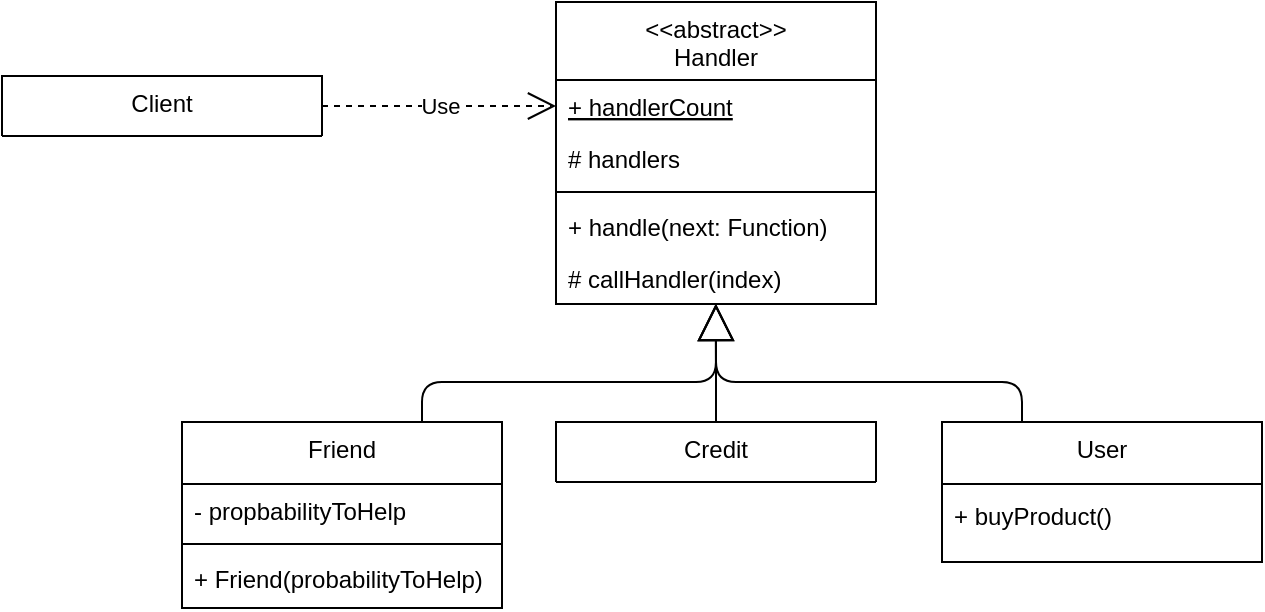 <mxfile version="12.8.4" type="device"><diagram id="C5RBs43oDa-KdzZeNtuy" name="Page-1"><mxGraphModel dx="1278" dy="575" grid="1" gridSize="10" guides="1" tooltips="1" connect="1" arrows="1" fold="1" page="1" pageScale="1" pageWidth="827" pageHeight="1169" math="0" shadow="0"><root><mxCell id="WIyWlLk6GJQsqaUBKTNV-0"/><mxCell id="WIyWlLk6GJQsqaUBKTNV-1" parent="WIyWlLk6GJQsqaUBKTNV-0"/><mxCell id="zkfFHV4jXpPFQw0GAbJ--17" value="&lt;&lt;abstract&gt;&gt;&#xA;Handler" style="swimlane;fontStyle=0;align=center;verticalAlign=top;childLayout=stackLayout;horizontal=1;startSize=39;horizontalStack=0;resizeParent=1;resizeLast=0;collapsible=1;marginBottom=0;rounded=0;shadow=0;strokeWidth=1;" parent="WIyWlLk6GJQsqaUBKTNV-1" vertex="1"><mxGeometry x="627" width="160" height="151" as="geometry"><mxRectangle x="550" y="140" width="160" height="26" as="alternateBounds"/></mxGeometry></mxCell><mxCell id="zkfFHV4jXpPFQw0GAbJ--18" value="+ handlerCount" style="text;align=left;verticalAlign=top;spacingLeft=4;spacingRight=4;overflow=hidden;rotatable=0;points=[[0,0.5],[1,0.5]];portConstraint=eastwest;fontStyle=4" parent="zkfFHV4jXpPFQw0GAbJ--17" vertex="1"><mxGeometry y="39" width="160" height="26" as="geometry"/></mxCell><mxCell id="xYGOMd8l2vETrf83tBWr-73" value="# handlers" style="text;align=left;verticalAlign=top;spacingLeft=4;spacingRight=4;overflow=hidden;rotatable=0;points=[[0,0.5],[1,0.5]];portConstraint=eastwest;fontStyle=0" vertex="1" parent="zkfFHV4jXpPFQw0GAbJ--17"><mxGeometry y="65" width="160" height="26" as="geometry"/></mxCell><mxCell id="zkfFHV4jXpPFQw0GAbJ--23" value="" style="line;html=1;strokeWidth=1;align=left;verticalAlign=middle;spacingTop=-1;spacingLeft=3;spacingRight=3;rotatable=0;labelPosition=right;points=[];portConstraint=eastwest;" parent="zkfFHV4jXpPFQw0GAbJ--17" vertex="1"><mxGeometry y="91" width="160" height="8" as="geometry"/></mxCell><mxCell id="zkfFHV4jXpPFQw0GAbJ--24" value="+ handle(next: Function)" style="text;align=left;verticalAlign=top;spacingLeft=4;spacingRight=4;overflow=hidden;rotatable=0;points=[[0,0.5],[1,0.5]];portConstraint=eastwest;" parent="zkfFHV4jXpPFQw0GAbJ--17" vertex="1"><mxGeometry y="99" width="160" height="26" as="geometry"/></mxCell><mxCell id="xYGOMd8l2vETrf83tBWr-74" value="# callHandler(index)" style="text;align=left;verticalAlign=top;spacingLeft=4;spacingRight=4;overflow=hidden;rotatable=0;points=[[0,0.5],[1,0.5]];portConstraint=eastwest;" vertex="1" parent="zkfFHV4jXpPFQw0GAbJ--17"><mxGeometry y="125" width="160" height="26" as="geometry"/></mxCell><mxCell id="xYGOMd8l2vETrf83tBWr-45" value="User" style="swimlane;fontStyle=0;align=center;verticalAlign=top;childLayout=stackLayout;horizontal=1;startSize=31;horizontalStack=0;resizeParent=1;resizeLast=0;collapsible=1;marginBottom=0;rounded=0;shadow=0;strokeWidth=1;" vertex="1" parent="WIyWlLk6GJQsqaUBKTNV-1"><mxGeometry x="820" y="210" width="160" height="70" as="geometry"><mxRectangle x="550" y="140" width="160" height="26" as="alternateBounds"/></mxGeometry></mxCell><mxCell id="xYGOMd8l2vETrf83tBWr-53" value="Credit" style="swimlane;fontStyle=0;align=center;verticalAlign=top;childLayout=stackLayout;horizontal=1;startSize=31;horizontalStack=0;resizeParent=1;resizeLast=0;collapsible=1;marginBottom=0;rounded=0;shadow=0;strokeWidth=1;" vertex="1" parent="WIyWlLk6GJQsqaUBKTNV-1"><mxGeometry x="627" y="210" width="160" height="30" as="geometry"><mxRectangle x="550" y="140" width="160" height="26" as="alternateBounds"/></mxGeometry></mxCell><mxCell id="xYGOMd8l2vETrf83tBWr-80" value="Friend" style="swimlane;fontStyle=0;align=center;verticalAlign=top;childLayout=stackLayout;horizontal=1;startSize=31;horizontalStack=0;resizeParent=1;resizeLast=0;collapsible=1;marginBottom=0;rounded=0;shadow=0;strokeWidth=1;" vertex="1" parent="WIyWlLk6GJQsqaUBKTNV-1"><mxGeometry x="440" y="210" width="160" height="93" as="geometry"><mxRectangle x="550" y="140" width="160" height="26" as="alternateBounds"/></mxGeometry></mxCell><mxCell id="xYGOMd8l2vETrf83tBWr-81" value="- propbabilityToHelp" style="text;align=left;verticalAlign=top;spacingLeft=4;spacingRight=4;overflow=hidden;rotatable=0;points=[[0,0.5],[1,0.5]];portConstraint=eastwest;" vertex="1" parent="xYGOMd8l2vETrf83tBWr-80"><mxGeometry y="31" width="160" height="26" as="geometry"/></mxCell><mxCell id="xYGOMd8l2vETrf83tBWr-82" value="" style="line;html=1;strokeWidth=1;align=left;verticalAlign=middle;spacingTop=-1;spacingLeft=3;spacingRight=3;rotatable=0;labelPosition=right;points=[];portConstraint=eastwest;" vertex="1" parent="xYGOMd8l2vETrf83tBWr-80"><mxGeometry y="57" width="160" height="8" as="geometry"/></mxCell><mxCell id="xYGOMd8l2vETrf83tBWr-83" value="+ Friend(probabilityToHelp)" style="text;align=left;verticalAlign=top;spacingLeft=4;spacingRight=4;overflow=hidden;rotatable=0;points=[[0,0.5],[1,0.5]];portConstraint=eastwest;" vertex="1" parent="xYGOMd8l2vETrf83tBWr-80"><mxGeometry y="65" width="160" height="26" as="geometry"/></mxCell><mxCell id="xYGOMd8l2vETrf83tBWr-87" value="+ buyProduct()" style="text;align=left;verticalAlign=top;spacingLeft=4;spacingRight=4;overflow=hidden;rotatable=0;points=[[0,0.5],[1,0.5]];portConstraint=eastwest;" vertex="1" parent="WIyWlLk6GJQsqaUBKTNV-1"><mxGeometry x="820" y="243.5" width="160" height="26" as="geometry"/></mxCell><mxCell id="xYGOMd8l2vETrf83tBWr-88" value="Client" style="swimlane;fontStyle=0;align=center;verticalAlign=top;childLayout=stackLayout;horizontal=1;startSize=31;horizontalStack=0;resizeParent=1;resizeLast=0;collapsible=1;marginBottom=0;rounded=0;shadow=0;strokeWidth=1;" vertex="1" parent="WIyWlLk6GJQsqaUBKTNV-1"><mxGeometry x="350" y="37" width="160" height="30" as="geometry"><mxRectangle x="550" y="140" width="160" height="26" as="alternateBounds"/></mxGeometry></mxCell><mxCell id="xYGOMd8l2vETrf83tBWr-89" value="" style="endArrow=block;endSize=16;endFill=0;html=1;exitX=0.5;exitY=0;exitDx=0;exitDy=0;" edge="1" parent="WIyWlLk6GJQsqaUBKTNV-1" source="xYGOMd8l2vETrf83tBWr-53" target="xYGOMd8l2vETrf83tBWr-74"><mxGeometry x="-0.125" width="160" relative="1" as="geometry"><mxPoint x="590" y="170" as="sourcePoint"/><mxPoint x="750" y="170" as="targetPoint"/><mxPoint as="offset"/></mxGeometry></mxCell><mxCell id="xYGOMd8l2vETrf83tBWr-90" value="" style="endArrow=block;endSize=16;endFill=0;html=1;exitX=0.25;exitY=0;exitDx=0;exitDy=0;entryX=0.5;entryY=1.001;entryDx=0;entryDy=0;entryPerimeter=0;" edge="1" parent="WIyWlLk6GJQsqaUBKTNV-1" source="xYGOMd8l2vETrf83tBWr-45" target="xYGOMd8l2vETrf83tBWr-74"><mxGeometry x="-0.125" width="160" relative="1" as="geometry"><mxPoint x="860.0" y="189" as="sourcePoint"/><mxPoint x="703" y="151" as="targetPoint"/><mxPoint as="offset"/><Array as="points"><mxPoint x="860" y="190"/><mxPoint x="707" y="190"/></Array></mxGeometry></mxCell><mxCell id="xYGOMd8l2vETrf83tBWr-91" value="" style="endArrow=block;endSize=16;endFill=0;html=1;exitX=0.75;exitY=0;exitDx=0;exitDy=0;entryX=0.499;entryY=0.997;entryDx=0;entryDy=0;entryPerimeter=0;" edge="1" parent="WIyWlLk6GJQsqaUBKTNV-1" source="xYGOMd8l2vETrf83tBWr-80" target="xYGOMd8l2vETrf83tBWr-74"><mxGeometry x="-0.125" width="160" relative="1" as="geometry"><mxPoint x="593" y="188.97" as="sourcePoint"/><mxPoint x="700" y="160" as="targetPoint"/><mxPoint as="offset"/><Array as="points"><mxPoint x="560" y="190"/><mxPoint x="707" y="190"/></Array></mxGeometry></mxCell><mxCell id="xYGOMd8l2vETrf83tBWr-92" value="Use" style="endArrow=open;endSize=12;dashed=1;html=1;exitX=1;exitY=0.5;exitDx=0;exitDy=0;entryX=0;entryY=0.5;entryDx=0;entryDy=0;" edge="1" parent="WIyWlLk6GJQsqaUBKTNV-1" source="xYGOMd8l2vETrf83tBWr-88" target="zkfFHV4jXpPFQw0GAbJ--18"><mxGeometry width="160" relative="1" as="geometry"><mxPoint x="450" y="90" as="sourcePoint"/><mxPoint x="610" y="90" as="targetPoint"/></mxGeometry></mxCell></root></mxGraphModel></diagram></mxfile>